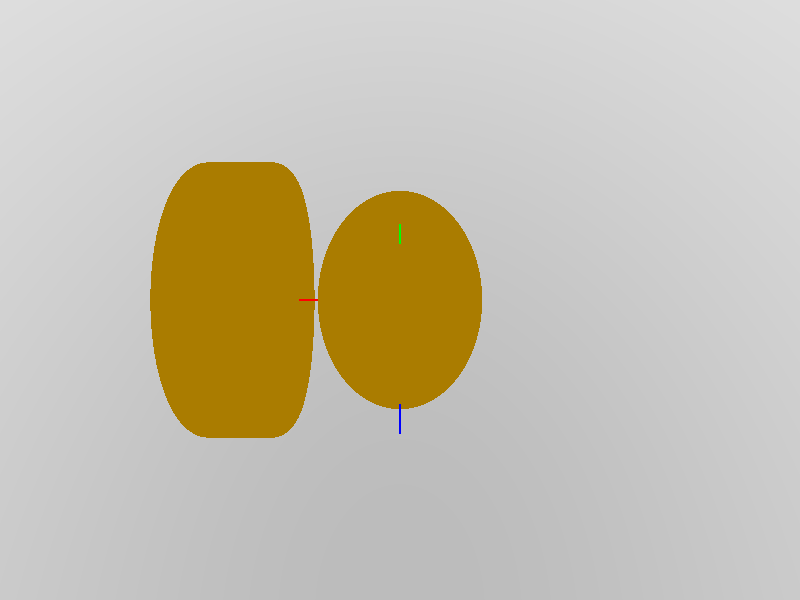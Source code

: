 #include "colors.inc"
#include "shapes.inc"

// * ---------------------- DEBUG HEADER ---------------------- *
// Gradient Sky (Use for DEBUG since HDRI Skies are EXTREMELLY HEAVY)
sky_sphere {
    pigment {
        gradient y
        color_map {
            [0, 0.7 color Gray50 color Gray80]
        }
    }
}

// Axis Lines
cylinder{<0,0,0>,<50,0,0>,0.5 pigment{color Red}}   // X-Axis
cylinder{<0,0,0>,<0,50,0>,0.5 pigment{color Green}} // Y-Axis
cylinder{<0,0,0>,<0,0,50>,0.5 pigment{color Blue}}  // Z-Axis

#declare golden_texture = texture {
        pigment { color rgb <0.4, 0.2, 0> }
        finish { reflection { 0.1 } ambient 0 diffuse 0.8 }
    }

#declare camera_1 = camera{
    location < 50,20,72>
    right  <1.77,0,0>
    look_at < 0,0,0>
}

#declare camera_2 = camera{
    location < -100,50,72>
    right  <1.77,0,0>
    look_at < 0,0,0> 
}

#declare camera_3 = camera{
    location < 200,50,100>
    right  <1.77,0,0>
    look_at < 0,0,0> 
}
#declare camera_4 = camera{
    location < 0,200,100>
    right  <1.77,0,0>
    look_at < 0,0,0> 
}
#declare camera_5 = camera{
    location < 0,200,100>
    right  <1.77,0,0>
    look_at < 0,0,0> 
}

light_source { < 300, 200, 50 > color White}
light_source { < -120, 00, 0 > color White}
light_source { < -120, -150, 0 > color White}

camera{camera_4}

// * -------------------- END OFDEBUG HEADER ------------------ *
merge{
    difference{
        difference{
            difference{
                object { //Round_Cylinder(point A, point B, Radius, EdgeRadius, UseMerge)
                    Round_Cylinder(<5,0,0>, <0,0,0>, 5 , 1, 0)
                    scale<10,10,10>  rotate<0, 0,0> translate<0,0.00,0>
                }
                sphere{
                    <50,0,0>, 25
                }
            }
            cylinder{
                <50,0,0>, <-50,0,0>, 15
            }
        }
        torus {
            35, 5
            translate <0, 50, 0>
            rotate <0, 0, -90> // rotate the torus 90 degrees around the y-axis
        }
    }
    texture{golden_texture}
    translate<50, 0, 0>
}
difference{
    sphere{
            <0,0,0>, 40
    }
    texture{golden_texture}
}
    box{
        <-20,-20,-20>,<20,20,20>
    }
